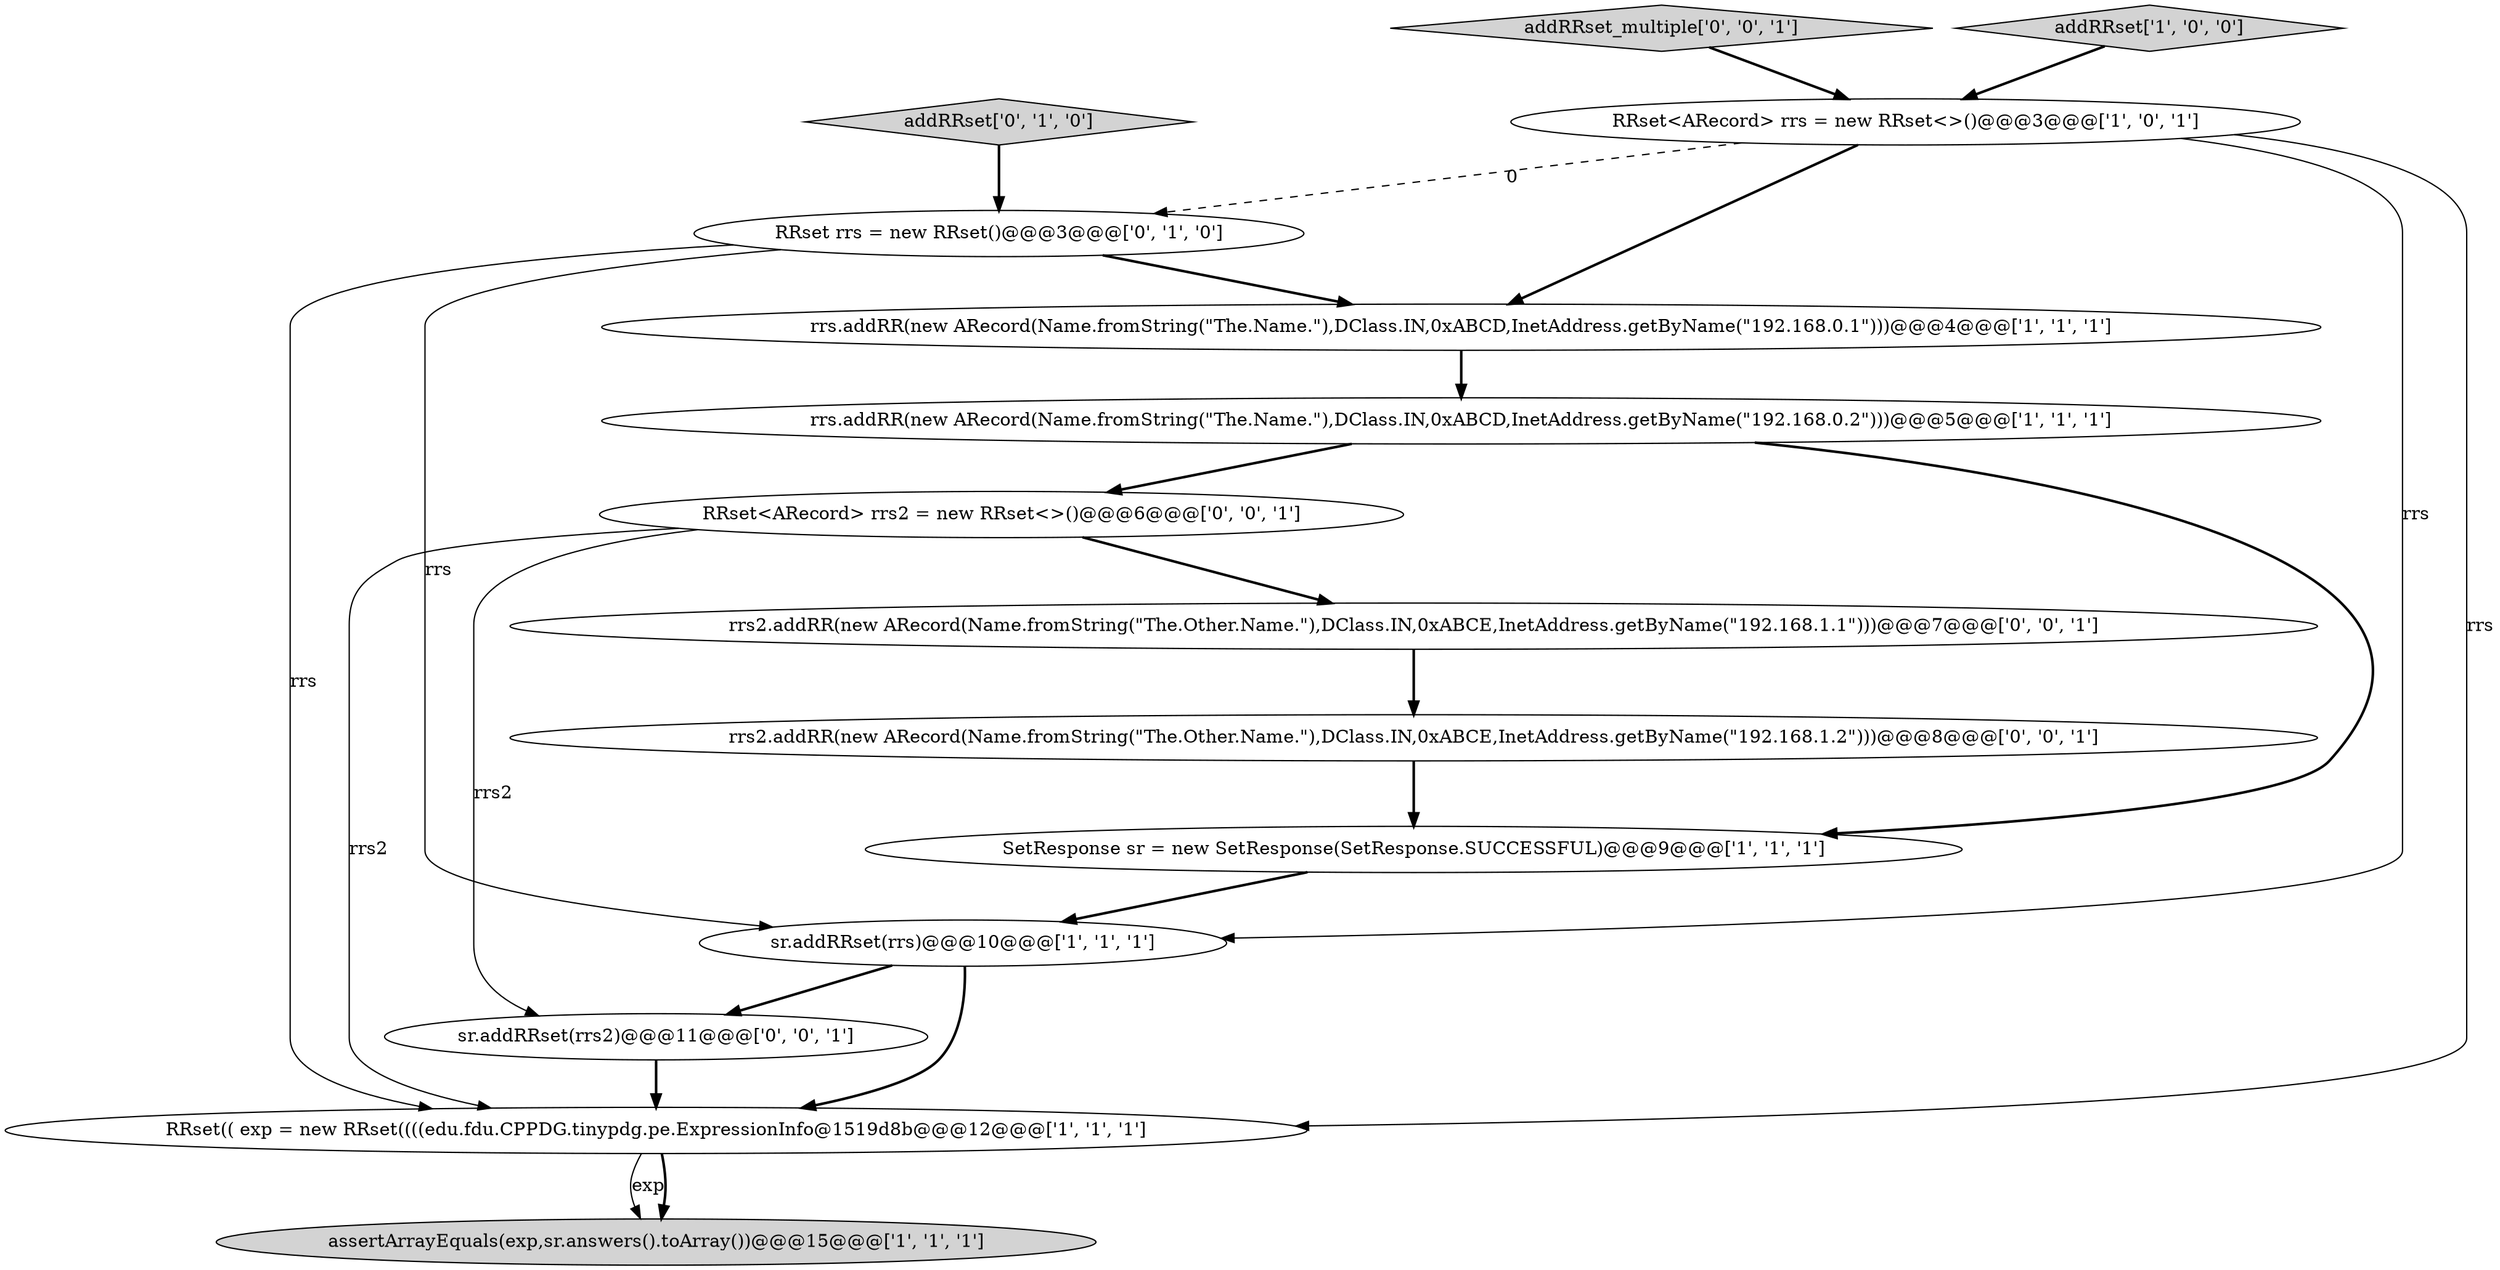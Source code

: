 digraph {
4 [style = filled, label = "SetResponse sr = new SetResponse(SetResponse.SUCCESSFUL)@@@9@@@['1', '1', '1']", fillcolor = white, shape = ellipse image = "AAA0AAABBB1BBB"];
6 [style = filled, label = "rrs.addRR(new ARecord(Name.fromString(\"The.Name.\"),DClass.IN,0xABCD,InetAddress.getByName(\"192.168.0.2\")))@@@5@@@['1', '1', '1']", fillcolor = white, shape = ellipse image = "AAA0AAABBB1BBB"];
8 [style = filled, label = "RRset rrs = new RRset()@@@3@@@['0', '1', '0']", fillcolor = white, shape = ellipse image = "AAA1AAABBB2BBB"];
10 [style = filled, label = "sr.addRRset(rrs2)@@@11@@@['0', '0', '1']", fillcolor = white, shape = ellipse image = "AAA0AAABBB3BBB"];
9 [style = filled, label = "addRRset['0', '1', '0']", fillcolor = lightgray, shape = diamond image = "AAA0AAABBB2BBB"];
12 [style = filled, label = "addRRset_multiple['0', '0', '1']", fillcolor = lightgray, shape = diamond image = "AAA0AAABBB3BBB"];
5 [style = filled, label = "sr.addRRset(rrs)@@@10@@@['1', '1', '1']", fillcolor = white, shape = ellipse image = "AAA0AAABBB1BBB"];
14 [style = filled, label = "rrs2.addRR(new ARecord(Name.fromString(\"The.Other.Name.\"),DClass.IN,0xABCE,InetAddress.getByName(\"192.168.1.2\")))@@@8@@@['0', '0', '1']", fillcolor = white, shape = ellipse image = "AAA0AAABBB3BBB"];
3 [style = filled, label = "RRset<ARecord> rrs = new RRset<>()@@@3@@@['1', '0', '1']", fillcolor = white, shape = ellipse image = "AAA0AAABBB1BBB"];
0 [style = filled, label = "rrs.addRR(new ARecord(Name.fromString(\"The.Name.\"),DClass.IN,0xABCD,InetAddress.getByName(\"192.168.0.1\")))@@@4@@@['1', '1', '1']", fillcolor = white, shape = ellipse image = "AAA0AAABBB1BBB"];
1 [style = filled, label = "addRRset['1', '0', '0']", fillcolor = lightgray, shape = diamond image = "AAA0AAABBB1BBB"];
11 [style = filled, label = "RRset<ARecord> rrs2 = new RRset<>()@@@6@@@['0', '0', '1']", fillcolor = white, shape = ellipse image = "AAA0AAABBB3BBB"];
2 [style = filled, label = "assertArrayEquals(exp,sr.answers().toArray())@@@15@@@['1', '1', '1']", fillcolor = lightgray, shape = ellipse image = "AAA0AAABBB1BBB"];
13 [style = filled, label = "rrs2.addRR(new ARecord(Name.fromString(\"The.Other.Name.\"),DClass.IN,0xABCE,InetAddress.getByName(\"192.168.1.1\")))@@@7@@@['0', '0', '1']", fillcolor = white, shape = ellipse image = "AAA0AAABBB3BBB"];
7 [style = filled, label = "RRset(( exp = new RRset((((edu.fdu.CPPDG.tinypdg.pe.ExpressionInfo@1519d8b@@@12@@@['1', '1', '1']", fillcolor = white, shape = ellipse image = "AAA0AAABBB1BBB"];
0->6 [style = bold, label=""];
7->2 [style = solid, label="exp"];
8->7 [style = solid, label="rrs"];
6->4 [style = bold, label=""];
8->0 [style = bold, label=""];
6->11 [style = bold, label=""];
4->5 [style = bold, label=""];
8->5 [style = solid, label="rrs"];
5->10 [style = bold, label=""];
3->5 [style = solid, label="rrs"];
10->7 [style = bold, label=""];
1->3 [style = bold, label=""];
3->7 [style = solid, label="rrs"];
12->3 [style = bold, label=""];
3->0 [style = bold, label=""];
11->10 [style = solid, label="rrs2"];
11->13 [style = bold, label=""];
9->8 [style = bold, label=""];
14->4 [style = bold, label=""];
11->7 [style = solid, label="rrs2"];
13->14 [style = bold, label=""];
3->8 [style = dashed, label="0"];
5->7 [style = bold, label=""];
7->2 [style = bold, label=""];
}
